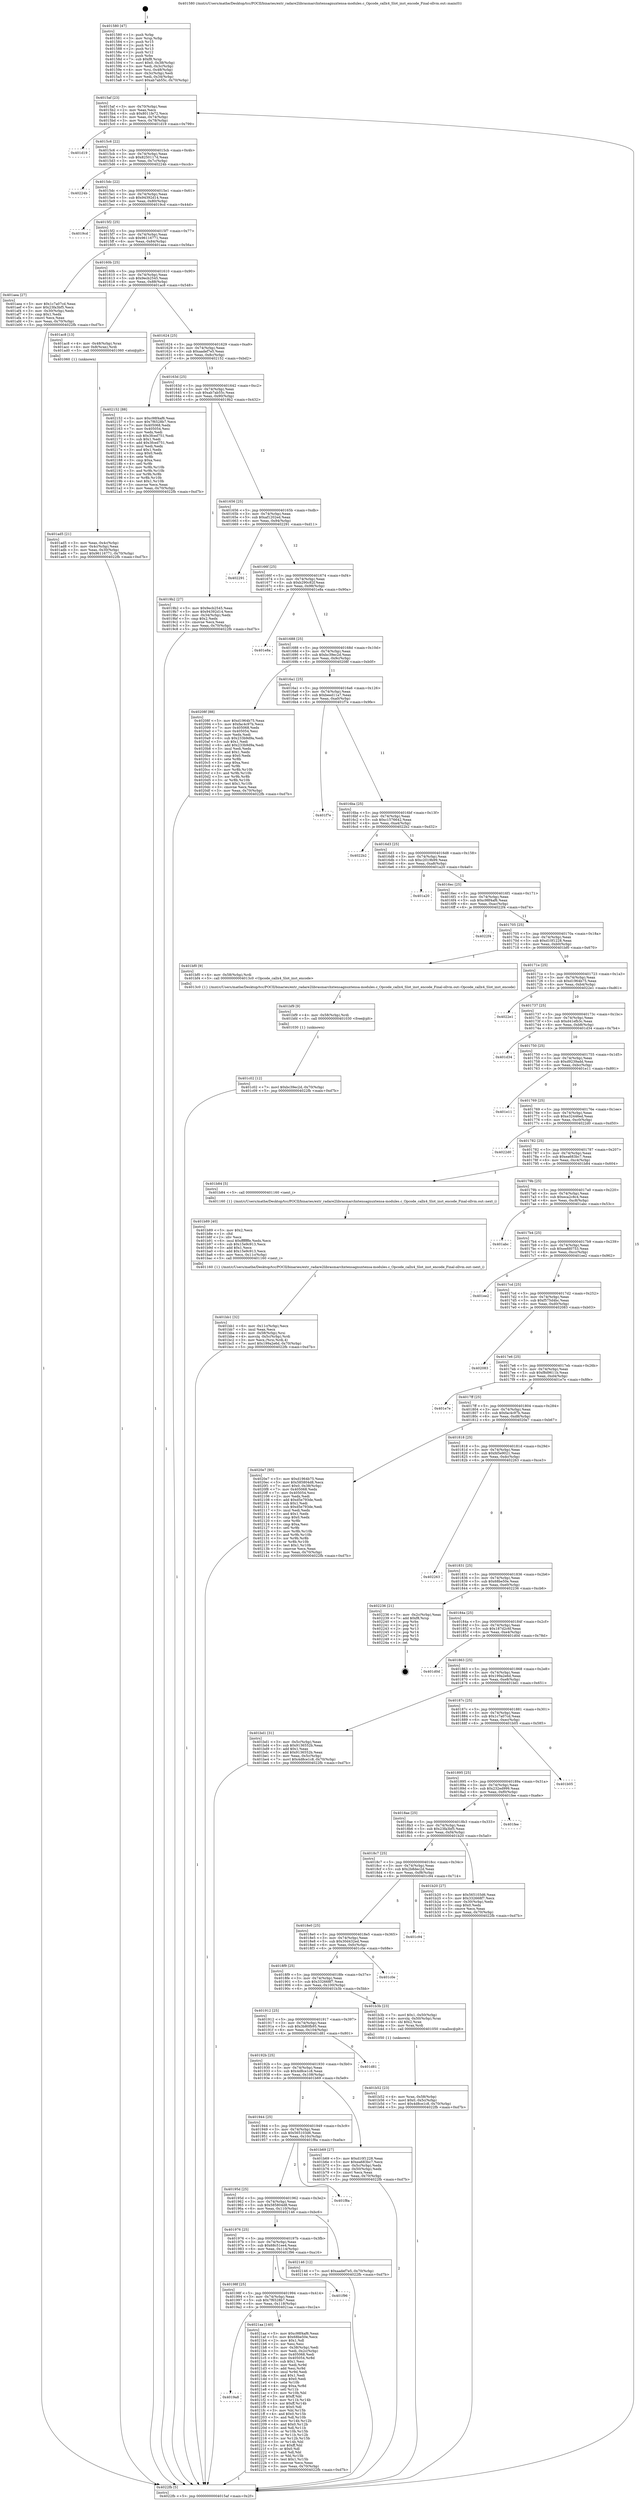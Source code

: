 digraph "0x401580" {
  label = "0x401580 (/mnt/c/Users/mathe/Desktop/tcc/POCII/binaries/extr_radare2librasmarchxtensagnuxtensa-modules.c_Opcode_callx4_Slot_inst_encode_Final-ollvm.out::main(0))"
  labelloc = "t"
  node[shape=record]

  Entry [label="",width=0.3,height=0.3,shape=circle,fillcolor=black,style=filled]
  "0x4015af" [label="{
     0x4015af [23]\l
     | [instrs]\l
     &nbsp;&nbsp;0x4015af \<+3\>: mov -0x70(%rbp),%eax\l
     &nbsp;&nbsp;0x4015b2 \<+2\>: mov %eax,%ecx\l
     &nbsp;&nbsp;0x4015b4 \<+6\>: sub $0x8011fe72,%ecx\l
     &nbsp;&nbsp;0x4015ba \<+3\>: mov %eax,-0x74(%rbp)\l
     &nbsp;&nbsp;0x4015bd \<+3\>: mov %ecx,-0x78(%rbp)\l
     &nbsp;&nbsp;0x4015c0 \<+6\>: je 0000000000401d19 \<main+0x799\>\l
  }"]
  "0x401d19" [label="{
     0x401d19\l
  }", style=dashed]
  "0x4015c6" [label="{
     0x4015c6 [22]\l
     | [instrs]\l
     &nbsp;&nbsp;0x4015c6 \<+5\>: jmp 00000000004015cb \<main+0x4b\>\l
     &nbsp;&nbsp;0x4015cb \<+3\>: mov -0x74(%rbp),%eax\l
     &nbsp;&nbsp;0x4015ce \<+5\>: sub $0x8250117d,%eax\l
     &nbsp;&nbsp;0x4015d3 \<+3\>: mov %eax,-0x7c(%rbp)\l
     &nbsp;&nbsp;0x4015d6 \<+6\>: je 000000000040224b \<main+0xccb\>\l
  }"]
  Exit [label="",width=0.3,height=0.3,shape=circle,fillcolor=black,style=filled,peripheries=2]
  "0x40224b" [label="{
     0x40224b\l
  }", style=dashed]
  "0x4015dc" [label="{
     0x4015dc [22]\l
     | [instrs]\l
     &nbsp;&nbsp;0x4015dc \<+5\>: jmp 00000000004015e1 \<main+0x61\>\l
     &nbsp;&nbsp;0x4015e1 \<+3\>: mov -0x74(%rbp),%eax\l
     &nbsp;&nbsp;0x4015e4 \<+5\>: sub $0x94392d14,%eax\l
     &nbsp;&nbsp;0x4015e9 \<+3\>: mov %eax,-0x80(%rbp)\l
     &nbsp;&nbsp;0x4015ec \<+6\>: je 00000000004019cd \<main+0x44d\>\l
  }"]
  "0x4019a8" [label="{
     0x4019a8\l
  }", style=dashed]
  "0x4019cd" [label="{
     0x4019cd\l
  }", style=dashed]
  "0x4015f2" [label="{
     0x4015f2 [25]\l
     | [instrs]\l
     &nbsp;&nbsp;0x4015f2 \<+5\>: jmp 00000000004015f7 \<main+0x77\>\l
     &nbsp;&nbsp;0x4015f7 \<+3\>: mov -0x74(%rbp),%eax\l
     &nbsp;&nbsp;0x4015fa \<+5\>: sub $0x96116771,%eax\l
     &nbsp;&nbsp;0x4015ff \<+6\>: mov %eax,-0x84(%rbp)\l
     &nbsp;&nbsp;0x401605 \<+6\>: je 0000000000401aea \<main+0x56a\>\l
  }"]
  "0x4021aa" [label="{
     0x4021aa [140]\l
     | [instrs]\l
     &nbsp;&nbsp;0x4021aa \<+5\>: mov $0xc98f4af6,%eax\l
     &nbsp;&nbsp;0x4021af \<+5\>: mov $0x68be50e,%ecx\l
     &nbsp;&nbsp;0x4021b4 \<+2\>: mov $0x1,%dl\l
     &nbsp;&nbsp;0x4021b6 \<+2\>: xor %esi,%esi\l
     &nbsp;&nbsp;0x4021b8 \<+3\>: mov -0x38(%rbp),%edi\l
     &nbsp;&nbsp;0x4021bb \<+3\>: mov %edi,-0x2c(%rbp)\l
     &nbsp;&nbsp;0x4021be \<+7\>: mov 0x405068,%edi\l
     &nbsp;&nbsp;0x4021c5 \<+8\>: mov 0x405054,%r8d\l
     &nbsp;&nbsp;0x4021cd \<+3\>: sub $0x1,%esi\l
     &nbsp;&nbsp;0x4021d0 \<+3\>: mov %edi,%r9d\l
     &nbsp;&nbsp;0x4021d3 \<+3\>: add %esi,%r9d\l
     &nbsp;&nbsp;0x4021d6 \<+4\>: imul %r9d,%edi\l
     &nbsp;&nbsp;0x4021da \<+3\>: and $0x1,%edi\l
     &nbsp;&nbsp;0x4021dd \<+3\>: cmp $0x0,%edi\l
     &nbsp;&nbsp;0x4021e0 \<+4\>: sete %r10b\l
     &nbsp;&nbsp;0x4021e4 \<+4\>: cmp $0xa,%r8d\l
     &nbsp;&nbsp;0x4021e8 \<+4\>: setl %r11b\l
     &nbsp;&nbsp;0x4021ec \<+3\>: mov %r10b,%bl\l
     &nbsp;&nbsp;0x4021ef \<+3\>: xor $0xff,%bl\l
     &nbsp;&nbsp;0x4021f2 \<+3\>: mov %r11b,%r14b\l
     &nbsp;&nbsp;0x4021f5 \<+4\>: xor $0xff,%r14b\l
     &nbsp;&nbsp;0x4021f9 \<+3\>: xor $0x0,%dl\l
     &nbsp;&nbsp;0x4021fc \<+3\>: mov %bl,%r15b\l
     &nbsp;&nbsp;0x4021ff \<+4\>: and $0x0,%r15b\l
     &nbsp;&nbsp;0x402203 \<+3\>: and %dl,%r10b\l
     &nbsp;&nbsp;0x402206 \<+3\>: mov %r14b,%r12b\l
     &nbsp;&nbsp;0x402209 \<+4\>: and $0x0,%r12b\l
     &nbsp;&nbsp;0x40220d \<+3\>: and %dl,%r11b\l
     &nbsp;&nbsp;0x402210 \<+3\>: or %r10b,%r15b\l
     &nbsp;&nbsp;0x402213 \<+3\>: or %r11b,%r12b\l
     &nbsp;&nbsp;0x402216 \<+3\>: xor %r12b,%r15b\l
     &nbsp;&nbsp;0x402219 \<+3\>: or %r14b,%bl\l
     &nbsp;&nbsp;0x40221c \<+3\>: xor $0xff,%bl\l
     &nbsp;&nbsp;0x40221f \<+3\>: or $0x0,%dl\l
     &nbsp;&nbsp;0x402222 \<+2\>: and %dl,%bl\l
     &nbsp;&nbsp;0x402224 \<+3\>: or %bl,%r15b\l
     &nbsp;&nbsp;0x402227 \<+4\>: test $0x1,%r15b\l
     &nbsp;&nbsp;0x40222b \<+3\>: cmovne %ecx,%eax\l
     &nbsp;&nbsp;0x40222e \<+3\>: mov %eax,-0x70(%rbp)\l
     &nbsp;&nbsp;0x402231 \<+5\>: jmp 00000000004022fb \<main+0xd7b\>\l
  }"]
  "0x401aea" [label="{
     0x401aea [27]\l
     | [instrs]\l
     &nbsp;&nbsp;0x401aea \<+5\>: mov $0x1c7a07cd,%eax\l
     &nbsp;&nbsp;0x401aef \<+5\>: mov $0x23fa3bf5,%ecx\l
     &nbsp;&nbsp;0x401af4 \<+3\>: mov -0x30(%rbp),%edx\l
     &nbsp;&nbsp;0x401af7 \<+3\>: cmp $0x1,%edx\l
     &nbsp;&nbsp;0x401afa \<+3\>: cmovl %ecx,%eax\l
     &nbsp;&nbsp;0x401afd \<+3\>: mov %eax,-0x70(%rbp)\l
     &nbsp;&nbsp;0x401b00 \<+5\>: jmp 00000000004022fb \<main+0xd7b\>\l
  }"]
  "0x40160b" [label="{
     0x40160b [25]\l
     | [instrs]\l
     &nbsp;&nbsp;0x40160b \<+5\>: jmp 0000000000401610 \<main+0x90\>\l
     &nbsp;&nbsp;0x401610 \<+3\>: mov -0x74(%rbp),%eax\l
     &nbsp;&nbsp;0x401613 \<+5\>: sub $0x9ecb2545,%eax\l
     &nbsp;&nbsp;0x401618 \<+6\>: mov %eax,-0x88(%rbp)\l
     &nbsp;&nbsp;0x40161e \<+6\>: je 0000000000401ac8 \<main+0x548\>\l
  }"]
  "0x40198f" [label="{
     0x40198f [25]\l
     | [instrs]\l
     &nbsp;&nbsp;0x40198f \<+5\>: jmp 0000000000401994 \<main+0x414\>\l
     &nbsp;&nbsp;0x401994 \<+3\>: mov -0x74(%rbp),%eax\l
     &nbsp;&nbsp;0x401997 \<+5\>: sub $0x7f6528b7,%eax\l
     &nbsp;&nbsp;0x40199c \<+6\>: mov %eax,-0x118(%rbp)\l
     &nbsp;&nbsp;0x4019a2 \<+6\>: je 00000000004021aa \<main+0xc2a\>\l
  }"]
  "0x401ac8" [label="{
     0x401ac8 [13]\l
     | [instrs]\l
     &nbsp;&nbsp;0x401ac8 \<+4\>: mov -0x48(%rbp),%rax\l
     &nbsp;&nbsp;0x401acc \<+4\>: mov 0x8(%rax),%rdi\l
     &nbsp;&nbsp;0x401ad0 \<+5\>: call 0000000000401060 \<atoi@plt\>\l
     | [calls]\l
     &nbsp;&nbsp;0x401060 \{1\} (unknown)\l
  }"]
  "0x401624" [label="{
     0x401624 [25]\l
     | [instrs]\l
     &nbsp;&nbsp;0x401624 \<+5\>: jmp 0000000000401629 \<main+0xa9\>\l
     &nbsp;&nbsp;0x401629 \<+3\>: mov -0x74(%rbp),%eax\l
     &nbsp;&nbsp;0x40162c \<+5\>: sub $0xaadef7e5,%eax\l
     &nbsp;&nbsp;0x401631 \<+6\>: mov %eax,-0x8c(%rbp)\l
     &nbsp;&nbsp;0x401637 \<+6\>: je 0000000000402152 \<main+0xbd2\>\l
  }"]
  "0x401f96" [label="{
     0x401f96\l
  }", style=dashed]
  "0x402152" [label="{
     0x402152 [88]\l
     | [instrs]\l
     &nbsp;&nbsp;0x402152 \<+5\>: mov $0xc98f4af6,%eax\l
     &nbsp;&nbsp;0x402157 \<+5\>: mov $0x7f6528b7,%ecx\l
     &nbsp;&nbsp;0x40215c \<+7\>: mov 0x405068,%edx\l
     &nbsp;&nbsp;0x402163 \<+7\>: mov 0x405054,%esi\l
     &nbsp;&nbsp;0x40216a \<+2\>: mov %edx,%edi\l
     &nbsp;&nbsp;0x40216c \<+6\>: sub $0x3fced751,%edi\l
     &nbsp;&nbsp;0x402172 \<+3\>: sub $0x1,%edi\l
     &nbsp;&nbsp;0x402175 \<+6\>: add $0x3fced751,%edi\l
     &nbsp;&nbsp;0x40217b \<+3\>: imul %edi,%edx\l
     &nbsp;&nbsp;0x40217e \<+3\>: and $0x1,%edx\l
     &nbsp;&nbsp;0x402181 \<+3\>: cmp $0x0,%edx\l
     &nbsp;&nbsp;0x402184 \<+4\>: sete %r8b\l
     &nbsp;&nbsp;0x402188 \<+3\>: cmp $0xa,%esi\l
     &nbsp;&nbsp;0x40218b \<+4\>: setl %r9b\l
     &nbsp;&nbsp;0x40218f \<+3\>: mov %r8b,%r10b\l
     &nbsp;&nbsp;0x402192 \<+3\>: and %r9b,%r10b\l
     &nbsp;&nbsp;0x402195 \<+3\>: xor %r9b,%r8b\l
     &nbsp;&nbsp;0x402198 \<+3\>: or %r8b,%r10b\l
     &nbsp;&nbsp;0x40219b \<+4\>: test $0x1,%r10b\l
     &nbsp;&nbsp;0x40219f \<+3\>: cmovne %ecx,%eax\l
     &nbsp;&nbsp;0x4021a2 \<+3\>: mov %eax,-0x70(%rbp)\l
     &nbsp;&nbsp;0x4021a5 \<+5\>: jmp 00000000004022fb \<main+0xd7b\>\l
  }"]
  "0x40163d" [label="{
     0x40163d [25]\l
     | [instrs]\l
     &nbsp;&nbsp;0x40163d \<+5\>: jmp 0000000000401642 \<main+0xc2\>\l
     &nbsp;&nbsp;0x401642 \<+3\>: mov -0x74(%rbp),%eax\l
     &nbsp;&nbsp;0x401645 \<+5\>: sub $0xab7ab55c,%eax\l
     &nbsp;&nbsp;0x40164a \<+6\>: mov %eax,-0x90(%rbp)\l
     &nbsp;&nbsp;0x401650 \<+6\>: je 00000000004019b2 \<main+0x432\>\l
  }"]
  "0x401976" [label="{
     0x401976 [25]\l
     | [instrs]\l
     &nbsp;&nbsp;0x401976 \<+5\>: jmp 000000000040197b \<main+0x3fb\>\l
     &nbsp;&nbsp;0x40197b \<+3\>: mov -0x74(%rbp),%eax\l
     &nbsp;&nbsp;0x40197e \<+5\>: sub $0x68c51ee4,%eax\l
     &nbsp;&nbsp;0x401983 \<+6\>: mov %eax,-0x114(%rbp)\l
     &nbsp;&nbsp;0x401989 \<+6\>: je 0000000000401f96 \<main+0xa16\>\l
  }"]
  "0x4019b2" [label="{
     0x4019b2 [27]\l
     | [instrs]\l
     &nbsp;&nbsp;0x4019b2 \<+5\>: mov $0x9ecb2545,%eax\l
     &nbsp;&nbsp;0x4019b7 \<+5\>: mov $0x94392d14,%ecx\l
     &nbsp;&nbsp;0x4019bc \<+3\>: mov -0x34(%rbp),%edx\l
     &nbsp;&nbsp;0x4019bf \<+3\>: cmp $0x2,%edx\l
     &nbsp;&nbsp;0x4019c2 \<+3\>: cmovne %ecx,%eax\l
     &nbsp;&nbsp;0x4019c5 \<+3\>: mov %eax,-0x70(%rbp)\l
     &nbsp;&nbsp;0x4019c8 \<+5\>: jmp 00000000004022fb \<main+0xd7b\>\l
  }"]
  "0x401656" [label="{
     0x401656 [25]\l
     | [instrs]\l
     &nbsp;&nbsp;0x401656 \<+5\>: jmp 000000000040165b \<main+0xdb\>\l
     &nbsp;&nbsp;0x40165b \<+3\>: mov -0x74(%rbp),%eax\l
     &nbsp;&nbsp;0x40165e \<+5\>: sub $0xaf1202ed,%eax\l
     &nbsp;&nbsp;0x401663 \<+6\>: mov %eax,-0x94(%rbp)\l
     &nbsp;&nbsp;0x401669 \<+6\>: je 0000000000402291 \<main+0xd11\>\l
  }"]
  "0x4022fb" [label="{
     0x4022fb [5]\l
     | [instrs]\l
     &nbsp;&nbsp;0x4022fb \<+5\>: jmp 00000000004015af \<main+0x2f\>\l
  }"]
  "0x401580" [label="{
     0x401580 [47]\l
     | [instrs]\l
     &nbsp;&nbsp;0x401580 \<+1\>: push %rbp\l
     &nbsp;&nbsp;0x401581 \<+3\>: mov %rsp,%rbp\l
     &nbsp;&nbsp;0x401584 \<+2\>: push %r15\l
     &nbsp;&nbsp;0x401586 \<+2\>: push %r14\l
     &nbsp;&nbsp;0x401588 \<+2\>: push %r13\l
     &nbsp;&nbsp;0x40158a \<+2\>: push %r12\l
     &nbsp;&nbsp;0x40158c \<+1\>: push %rbx\l
     &nbsp;&nbsp;0x40158d \<+7\>: sub $0xf8,%rsp\l
     &nbsp;&nbsp;0x401594 \<+7\>: movl $0x0,-0x38(%rbp)\l
     &nbsp;&nbsp;0x40159b \<+3\>: mov %edi,-0x3c(%rbp)\l
     &nbsp;&nbsp;0x40159e \<+4\>: mov %rsi,-0x48(%rbp)\l
     &nbsp;&nbsp;0x4015a2 \<+3\>: mov -0x3c(%rbp),%edi\l
     &nbsp;&nbsp;0x4015a5 \<+3\>: mov %edi,-0x34(%rbp)\l
     &nbsp;&nbsp;0x4015a8 \<+7\>: movl $0xab7ab55c,-0x70(%rbp)\l
  }"]
  "0x401ad5" [label="{
     0x401ad5 [21]\l
     | [instrs]\l
     &nbsp;&nbsp;0x401ad5 \<+3\>: mov %eax,-0x4c(%rbp)\l
     &nbsp;&nbsp;0x401ad8 \<+3\>: mov -0x4c(%rbp),%eax\l
     &nbsp;&nbsp;0x401adb \<+3\>: mov %eax,-0x30(%rbp)\l
     &nbsp;&nbsp;0x401ade \<+7\>: movl $0x96116771,-0x70(%rbp)\l
     &nbsp;&nbsp;0x401ae5 \<+5\>: jmp 00000000004022fb \<main+0xd7b\>\l
  }"]
  "0x402146" [label="{
     0x402146 [12]\l
     | [instrs]\l
     &nbsp;&nbsp;0x402146 \<+7\>: movl $0xaadef7e5,-0x70(%rbp)\l
     &nbsp;&nbsp;0x40214d \<+5\>: jmp 00000000004022fb \<main+0xd7b\>\l
  }"]
  "0x402291" [label="{
     0x402291\l
  }", style=dashed]
  "0x40166f" [label="{
     0x40166f [25]\l
     | [instrs]\l
     &nbsp;&nbsp;0x40166f \<+5\>: jmp 0000000000401674 \<main+0xf4\>\l
     &nbsp;&nbsp;0x401674 \<+3\>: mov -0x74(%rbp),%eax\l
     &nbsp;&nbsp;0x401677 \<+5\>: sub $0xb290c82f,%eax\l
     &nbsp;&nbsp;0x40167c \<+6\>: mov %eax,-0x98(%rbp)\l
     &nbsp;&nbsp;0x401682 \<+6\>: je 0000000000401e8a \<main+0x90a\>\l
  }"]
  "0x40195d" [label="{
     0x40195d [25]\l
     | [instrs]\l
     &nbsp;&nbsp;0x40195d \<+5\>: jmp 0000000000401962 \<main+0x3e2\>\l
     &nbsp;&nbsp;0x401962 \<+3\>: mov -0x74(%rbp),%eax\l
     &nbsp;&nbsp;0x401965 \<+5\>: sub $0x585804d8,%eax\l
     &nbsp;&nbsp;0x40196a \<+6\>: mov %eax,-0x110(%rbp)\l
     &nbsp;&nbsp;0x401970 \<+6\>: je 0000000000402146 \<main+0xbc6\>\l
  }"]
  "0x401e8a" [label="{
     0x401e8a\l
  }", style=dashed]
  "0x401688" [label="{
     0x401688 [25]\l
     | [instrs]\l
     &nbsp;&nbsp;0x401688 \<+5\>: jmp 000000000040168d \<main+0x10d\>\l
     &nbsp;&nbsp;0x40168d \<+3\>: mov -0x74(%rbp),%eax\l
     &nbsp;&nbsp;0x401690 \<+5\>: sub $0xbc39ec2d,%eax\l
     &nbsp;&nbsp;0x401695 \<+6\>: mov %eax,-0x9c(%rbp)\l
     &nbsp;&nbsp;0x40169b \<+6\>: je 000000000040208f \<main+0xb0f\>\l
  }"]
  "0x401f8a" [label="{
     0x401f8a\l
  }", style=dashed]
  "0x40208f" [label="{
     0x40208f [88]\l
     | [instrs]\l
     &nbsp;&nbsp;0x40208f \<+5\>: mov $0xd1964b75,%eax\l
     &nbsp;&nbsp;0x402094 \<+5\>: mov $0xfac4c97b,%ecx\l
     &nbsp;&nbsp;0x402099 \<+7\>: mov 0x405068,%edx\l
     &nbsp;&nbsp;0x4020a0 \<+7\>: mov 0x405054,%esi\l
     &nbsp;&nbsp;0x4020a7 \<+2\>: mov %edx,%edi\l
     &nbsp;&nbsp;0x4020a9 \<+6\>: sub $0x233b9d9a,%edi\l
     &nbsp;&nbsp;0x4020af \<+3\>: sub $0x1,%edi\l
     &nbsp;&nbsp;0x4020b2 \<+6\>: add $0x233b9d9a,%edi\l
     &nbsp;&nbsp;0x4020b8 \<+3\>: imul %edi,%edx\l
     &nbsp;&nbsp;0x4020bb \<+3\>: and $0x1,%edx\l
     &nbsp;&nbsp;0x4020be \<+3\>: cmp $0x0,%edx\l
     &nbsp;&nbsp;0x4020c1 \<+4\>: sete %r8b\l
     &nbsp;&nbsp;0x4020c5 \<+3\>: cmp $0xa,%esi\l
     &nbsp;&nbsp;0x4020c8 \<+4\>: setl %r9b\l
     &nbsp;&nbsp;0x4020cc \<+3\>: mov %r8b,%r10b\l
     &nbsp;&nbsp;0x4020cf \<+3\>: and %r9b,%r10b\l
     &nbsp;&nbsp;0x4020d2 \<+3\>: xor %r9b,%r8b\l
     &nbsp;&nbsp;0x4020d5 \<+3\>: or %r8b,%r10b\l
     &nbsp;&nbsp;0x4020d8 \<+4\>: test $0x1,%r10b\l
     &nbsp;&nbsp;0x4020dc \<+3\>: cmovne %ecx,%eax\l
     &nbsp;&nbsp;0x4020df \<+3\>: mov %eax,-0x70(%rbp)\l
     &nbsp;&nbsp;0x4020e2 \<+5\>: jmp 00000000004022fb \<main+0xd7b\>\l
  }"]
  "0x4016a1" [label="{
     0x4016a1 [25]\l
     | [instrs]\l
     &nbsp;&nbsp;0x4016a1 \<+5\>: jmp 00000000004016a6 \<main+0x126\>\l
     &nbsp;&nbsp;0x4016a6 \<+3\>: mov -0x74(%rbp),%eax\l
     &nbsp;&nbsp;0x4016a9 \<+5\>: sub $0xbeed11a7,%eax\l
     &nbsp;&nbsp;0x4016ae \<+6\>: mov %eax,-0xa0(%rbp)\l
     &nbsp;&nbsp;0x4016b4 \<+6\>: je 0000000000401f7e \<main+0x9fe\>\l
  }"]
  "0x401c02" [label="{
     0x401c02 [12]\l
     | [instrs]\l
     &nbsp;&nbsp;0x401c02 \<+7\>: movl $0xbc39ec2d,-0x70(%rbp)\l
     &nbsp;&nbsp;0x401c09 \<+5\>: jmp 00000000004022fb \<main+0xd7b\>\l
  }"]
  "0x401f7e" [label="{
     0x401f7e\l
  }", style=dashed]
  "0x4016ba" [label="{
     0x4016ba [25]\l
     | [instrs]\l
     &nbsp;&nbsp;0x4016ba \<+5\>: jmp 00000000004016bf \<main+0x13f\>\l
     &nbsp;&nbsp;0x4016bf \<+3\>: mov -0x74(%rbp),%eax\l
     &nbsp;&nbsp;0x4016c2 \<+5\>: sub $0xc1576642,%eax\l
     &nbsp;&nbsp;0x4016c7 \<+6\>: mov %eax,-0xa4(%rbp)\l
     &nbsp;&nbsp;0x4016cd \<+6\>: je 00000000004022b2 \<main+0xd32\>\l
  }"]
  "0x401bf9" [label="{
     0x401bf9 [9]\l
     | [instrs]\l
     &nbsp;&nbsp;0x401bf9 \<+4\>: mov -0x58(%rbp),%rdi\l
     &nbsp;&nbsp;0x401bfd \<+5\>: call 0000000000401030 \<free@plt\>\l
     | [calls]\l
     &nbsp;&nbsp;0x401030 \{1\} (unknown)\l
  }"]
  "0x4022b2" [label="{
     0x4022b2\l
  }", style=dashed]
  "0x4016d3" [label="{
     0x4016d3 [25]\l
     | [instrs]\l
     &nbsp;&nbsp;0x4016d3 \<+5\>: jmp 00000000004016d8 \<main+0x158\>\l
     &nbsp;&nbsp;0x4016d8 \<+3\>: mov -0x74(%rbp),%eax\l
     &nbsp;&nbsp;0x4016db \<+5\>: sub $0xc2019b99,%eax\l
     &nbsp;&nbsp;0x4016e0 \<+6\>: mov %eax,-0xa8(%rbp)\l
     &nbsp;&nbsp;0x4016e6 \<+6\>: je 0000000000401a20 \<main+0x4a0\>\l
  }"]
  "0x401bb1" [label="{
     0x401bb1 [32]\l
     | [instrs]\l
     &nbsp;&nbsp;0x401bb1 \<+6\>: mov -0x11c(%rbp),%ecx\l
     &nbsp;&nbsp;0x401bb7 \<+3\>: imul %eax,%ecx\l
     &nbsp;&nbsp;0x401bba \<+4\>: mov -0x58(%rbp),%rsi\l
     &nbsp;&nbsp;0x401bbe \<+4\>: movslq -0x5c(%rbp),%rdi\l
     &nbsp;&nbsp;0x401bc2 \<+3\>: mov %ecx,(%rsi,%rdi,4)\l
     &nbsp;&nbsp;0x401bc5 \<+7\>: movl $0x199a2e6d,-0x70(%rbp)\l
     &nbsp;&nbsp;0x401bcc \<+5\>: jmp 00000000004022fb \<main+0xd7b\>\l
  }"]
  "0x401a20" [label="{
     0x401a20\l
  }", style=dashed]
  "0x4016ec" [label="{
     0x4016ec [25]\l
     | [instrs]\l
     &nbsp;&nbsp;0x4016ec \<+5\>: jmp 00000000004016f1 \<main+0x171\>\l
     &nbsp;&nbsp;0x4016f1 \<+3\>: mov -0x74(%rbp),%eax\l
     &nbsp;&nbsp;0x4016f4 \<+5\>: sub $0xc98f4af6,%eax\l
     &nbsp;&nbsp;0x4016f9 \<+6\>: mov %eax,-0xac(%rbp)\l
     &nbsp;&nbsp;0x4016ff \<+6\>: je 00000000004022f4 \<main+0xd74\>\l
  }"]
  "0x401b89" [label="{
     0x401b89 [40]\l
     | [instrs]\l
     &nbsp;&nbsp;0x401b89 \<+5\>: mov $0x2,%ecx\l
     &nbsp;&nbsp;0x401b8e \<+1\>: cltd\l
     &nbsp;&nbsp;0x401b8f \<+2\>: idiv %ecx\l
     &nbsp;&nbsp;0x401b91 \<+6\>: imul $0xfffffffe,%edx,%ecx\l
     &nbsp;&nbsp;0x401b97 \<+6\>: sub $0x15e9c913,%ecx\l
     &nbsp;&nbsp;0x401b9d \<+3\>: add $0x1,%ecx\l
     &nbsp;&nbsp;0x401ba0 \<+6\>: add $0x15e9c913,%ecx\l
     &nbsp;&nbsp;0x401ba6 \<+6\>: mov %ecx,-0x11c(%rbp)\l
     &nbsp;&nbsp;0x401bac \<+5\>: call 0000000000401160 \<next_i\>\l
     | [calls]\l
     &nbsp;&nbsp;0x401160 \{1\} (/mnt/c/Users/mathe/Desktop/tcc/POCII/binaries/extr_radare2librasmarchxtensagnuxtensa-modules.c_Opcode_callx4_Slot_inst_encode_Final-ollvm.out::next_i)\l
  }"]
  "0x4022f4" [label="{
     0x4022f4\l
  }", style=dashed]
  "0x401705" [label="{
     0x401705 [25]\l
     | [instrs]\l
     &nbsp;&nbsp;0x401705 \<+5\>: jmp 000000000040170a \<main+0x18a\>\l
     &nbsp;&nbsp;0x40170a \<+3\>: mov -0x74(%rbp),%eax\l
     &nbsp;&nbsp;0x40170d \<+5\>: sub $0xd10f1228,%eax\l
     &nbsp;&nbsp;0x401712 \<+6\>: mov %eax,-0xb0(%rbp)\l
     &nbsp;&nbsp;0x401718 \<+6\>: je 0000000000401bf0 \<main+0x670\>\l
  }"]
  "0x401944" [label="{
     0x401944 [25]\l
     | [instrs]\l
     &nbsp;&nbsp;0x401944 \<+5\>: jmp 0000000000401949 \<main+0x3c9\>\l
     &nbsp;&nbsp;0x401949 \<+3\>: mov -0x74(%rbp),%eax\l
     &nbsp;&nbsp;0x40194c \<+5\>: sub $0x565103d6,%eax\l
     &nbsp;&nbsp;0x401951 \<+6\>: mov %eax,-0x10c(%rbp)\l
     &nbsp;&nbsp;0x401957 \<+6\>: je 0000000000401f8a \<main+0xa0a\>\l
  }"]
  "0x401bf0" [label="{
     0x401bf0 [9]\l
     | [instrs]\l
     &nbsp;&nbsp;0x401bf0 \<+4\>: mov -0x58(%rbp),%rdi\l
     &nbsp;&nbsp;0x401bf4 \<+5\>: call 00000000004013c0 \<Opcode_callx4_Slot_inst_encode\>\l
     | [calls]\l
     &nbsp;&nbsp;0x4013c0 \{1\} (/mnt/c/Users/mathe/Desktop/tcc/POCII/binaries/extr_radare2librasmarchxtensagnuxtensa-modules.c_Opcode_callx4_Slot_inst_encode_Final-ollvm.out::Opcode_callx4_Slot_inst_encode)\l
  }"]
  "0x40171e" [label="{
     0x40171e [25]\l
     | [instrs]\l
     &nbsp;&nbsp;0x40171e \<+5\>: jmp 0000000000401723 \<main+0x1a3\>\l
     &nbsp;&nbsp;0x401723 \<+3\>: mov -0x74(%rbp),%eax\l
     &nbsp;&nbsp;0x401726 \<+5\>: sub $0xd1964b75,%eax\l
     &nbsp;&nbsp;0x40172b \<+6\>: mov %eax,-0xb4(%rbp)\l
     &nbsp;&nbsp;0x401731 \<+6\>: je 00000000004022e1 \<main+0xd61\>\l
  }"]
  "0x401b69" [label="{
     0x401b69 [27]\l
     | [instrs]\l
     &nbsp;&nbsp;0x401b69 \<+5\>: mov $0xd10f1228,%eax\l
     &nbsp;&nbsp;0x401b6e \<+5\>: mov $0xea683bc7,%ecx\l
     &nbsp;&nbsp;0x401b73 \<+3\>: mov -0x5c(%rbp),%edx\l
     &nbsp;&nbsp;0x401b76 \<+3\>: cmp -0x50(%rbp),%edx\l
     &nbsp;&nbsp;0x401b79 \<+3\>: cmovl %ecx,%eax\l
     &nbsp;&nbsp;0x401b7c \<+3\>: mov %eax,-0x70(%rbp)\l
     &nbsp;&nbsp;0x401b7f \<+5\>: jmp 00000000004022fb \<main+0xd7b\>\l
  }"]
  "0x4022e1" [label="{
     0x4022e1\l
  }", style=dashed]
  "0x401737" [label="{
     0x401737 [25]\l
     | [instrs]\l
     &nbsp;&nbsp;0x401737 \<+5\>: jmp 000000000040173c \<main+0x1bc\>\l
     &nbsp;&nbsp;0x40173c \<+3\>: mov -0x74(%rbp),%eax\l
     &nbsp;&nbsp;0x40173f \<+5\>: sub $0xd41efb3c,%eax\l
     &nbsp;&nbsp;0x401744 \<+6\>: mov %eax,-0xb8(%rbp)\l
     &nbsp;&nbsp;0x40174a \<+6\>: je 0000000000401d34 \<main+0x7b4\>\l
  }"]
  "0x40192b" [label="{
     0x40192b [25]\l
     | [instrs]\l
     &nbsp;&nbsp;0x40192b \<+5\>: jmp 0000000000401930 \<main+0x3b0\>\l
     &nbsp;&nbsp;0x401930 \<+3\>: mov -0x74(%rbp),%eax\l
     &nbsp;&nbsp;0x401933 \<+5\>: sub $0x4d8ce1c8,%eax\l
     &nbsp;&nbsp;0x401938 \<+6\>: mov %eax,-0x108(%rbp)\l
     &nbsp;&nbsp;0x40193e \<+6\>: je 0000000000401b69 \<main+0x5e9\>\l
  }"]
  "0x401d34" [label="{
     0x401d34\l
  }", style=dashed]
  "0x401750" [label="{
     0x401750 [25]\l
     | [instrs]\l
     &nbsp;&nbsp;0x401750 \<+5\>: jmp 0000000000401755 \<main+0x1d5\>\l
     &nbsp;&nbsp;0x401755 \<+3\>: mov -0x74(%rbp),%eax\l
     &nbsp;&nbsp;0x401758 \<+5\>: sub $0xd9239add,%eax\l
     &nbsp;&nbsp;0x40175d \<+6\>: mov %eax,-0xbc(%rbp)\l
     &nbsp;&nbsp;0x401763 \<+6\>: je 0000000000401e11 \<main+0x891\>\l
  }"]
  "0x401d81" [label="{
     0x401d81\l
  }", style=dashed]
  "0x401e11" [label="{
     0x401e11\l
  }", style=dashed]
  "0x401769" [label="{
     0x401769 [25]\l
     | [instrs]\l
     &nbsp;&nbsp;0x401769 \<+5\>: jmp 000000000040176e \<main+0x1ee\>\l
     &nbsp;&nbsp;0x40176e \<+3\>: mov -0x74(%rbp),%eax\l
     &nbsp;&nbsp;0x401771 \<+5\>: sub $0xe32446ed,%eax\l
     &nbsp;&nbsp;0x401776 \<+6\>: mov %eax,-0xc0(%rbp)\l
     &nbsp;&nbsp;0x40177c \<+6\>: je 00000000004022d0 \<main+0xd50\>\l
  }"]
  "0x401b52" [label="{
     0x401b52 [23]\l
     | [instrs]\l
     &nbsp;&nbsp;0x401b52 \<+4\>: mov %rax,-0x58(%rbp)\l
     &nbsp;&nbsp;0x401b56 \<+7\>: movl $0x0,-0x5c(%rbp)\l
     &nbsp;&nbsp;0x401b5d \<+7\>: movl $0x4d8ce1c8,-0x70(%rbp)\l
     &nbsp;&nbsp;0x401b64 \<+5\>: jmp 00000000004022fb \<main+0xd7b\>\l
  }"]
  "0x4022d0" [label="{
     0x4022d0\l
  }", style=dashed]
  "0x401782" [label="{
     0x401782 [25]\l
     | [instrs]\l
     &nbsp;&nbsp;0x401782 \<+5\>: jmp 0000000000401787 \<main+0x207\>\l
     &nbsp;&nbsp;0x401787 \<+3\>: mov -0x74(%rbp),%eax\l
     &nbsp;&nbsp;0x40178a \<+5\>: sub $0xea683bc7,%eax\l
     &nbsp;&nbsp;0x40178f \<+6\>: mov %eax,-0xc4(%rbp)\l
     &nbsp;&nbsp;0x401795 \<+6\>: je 0000000000401b84 \<main+0x604\>\l
  }"]
  "0x401912" [label="{
     0x401912 [25]\l
     | [instrs]\l
     &nbsp;&nbsp;0x401912 \<+5\>: jmp 0000000000401917 \<main+0x397\>\l
     &nbsp;&nbsp;0x401917 \<+3\>: mov -0x74(%rbp),%eax\l
     &nbsp;&nbsp;0x40191a \<+5\>: sub $0x3b80fb95,%eax\l
     &nbsp;&nbsp;0x40191f \<+6\>: mov %eax,-0x104(%rbp)\l
     &nbsp;&nbsp;0x401925 \<+6\>: je 0000000000401d81 \<main+0x801\>\l
  }"]
  "0x401b84" [label="{
     0x401b84 [5]\l
     | [instrs]\l
     &nbsp;&nbsp;0x401b84 \<+5\>: call 0000000000401160 \<next_i\>\l
     | [calls]\l
     &nbsp;&nbsp;0x401160 \{1\} (/mnt/c/Users/mathe/Desktop/tcc/POCII/binaries/extr_radare2librasmarchxtensagnuxtensa-modules.c_Opcode_callx4_Slot_inst_encode_Final-ollvm.out::next_i)\l
  }"]
  "0x40179b" [label="{
     0x40179b [25]\l
     | [instrs]\l
     &nbsp;&nbsp;0x40179b \<+5\>: jmp 00000000004017a0 \<main+0x220\>\l
     &nbsp;&nbsp;0x4017a0 \<+3\>: mov -0x74(%rbp),%eax\l
     &nbsp;&nbsp;0x4017a3 \<+5\>: sub $0xeca2c8c4,%eax\l
     &nbsp;&nbsp;0x4017a8 \<+6\>: mov %eax,-0xc8(%rbp)\l
     &nbsp;&nbsp;0x4017ae \<+6\>: je 0000000000401abc \<main+0x53c\>\l
  }"]
  "0x401b3b" [label="{
     0x401b3b [23]\l
     | [instrs]\l
     &nbsp;&nbsp;0x401b3b \<+7\>: movl $0x1,-0x50(%rbp)\l
     &nbsp;&nbsp;0x401b42 \<+4\>: movslq -0x50(%rbp),%rax\l
     &nbsp;&nbsp;0x401b46 \<+4\>: shl $0x2,%rax\l
     &nbsp;&nbsp;0x401b4a \<+3\>: mov %rax,%rdi\l
     &nbsp;&nbsp;0x401b4d \<+5\>: call 0000000000401050 \<malloc@plt\>\l
     | [calls]\l
     &nbsp;&nbsp;0x401050 \{1\} (unknown)\l
  }"]
  "0x401abc" [label="{
     0x401abc\l
  }", style=dashed]
  "0x4017b4" [label="{
     0x4017b4 [25]\l
     | [instrs]\l
     &nbsp;&nbsp;0x4017b4 \<+5\>: jmp 00000000004017b9 \<main+0x239\>\l
     &nbsp;&nbsp;0x4017b9 \<+3\>: mov -0x74(%rbp),%eax\l
     &nbsp;&nbsp;0x4017bc \<+5\>: sub $0xeefd0753,%eax\l
     &nbsp;&nbsp;0x4017c1 \<+6\>: mov %eax,-0xcc(%rbp)\l
     &nbsp;&nbsp;0x4017c7 \<+6\>: je 0000000000401ee2 \<main+0x962\>\l
  }"]
  "0x4018f9" [label="{
     0x4018f9 [25]\l
     | [instrs]\l
     &nbsp;&nbsp;0x4018f9 \<+5\>: jmp 00000000004018fe \<main+0x37e\>\l
     &nbsp;&nbsp;0x4018fe \<+3\>: mov -0x74(%rbp),%eax\l
     &nbsp;&nbsp;0x401901 \<+5\>: sub $0x332668f7,%eax\l
     &nbsp;&nbsp;0x401906 \<+6\>: mov %eax,-0x100(%rbp)\l
     &nbsp;&nbsp;0x40190c \<+6\>: je 0000000000401b3b \<main+0x5bb\>\l
  }"]
  "0x401ee2" [label="{
     0x401ee2\l
  }", style=dashed]
  "0x4017cd" [label="{
     0x4017cd [25]\l
     | [instrs]\l
     &nbsp;&nbsp;0x4017cd \<+5\>: jmp 00000000004017d2 \<main+0x252\>\l
     &nbsp;&nbsp;0x4017d2 \<+3\>: mov -0x74(%rbp),%eax\l
     &nbsp;&nbsp;0x4017d5 \<+5\>: sub $0xf575d4bc,%eax\l
     &nbsp;&nbsp;0x4017da \<+6\>: mov %eax,-0xd0(%rbp)\l
     &nbsp;&nbsp;0x4017e0 \<+6\>: je 0000000000402083 \<main+0xb03\>\l
  }"]
  "0x401c0e" [label="{
     0x401c0e\l
  }", style=dashed]
  "0x402083" [label="{
     0x402083\l
  }", style=dashed]
  "0x4017e6" [label="{
     0x4017e6 [25]\l
     | [instrs]\l
     &nbsp;&nbsp;0x4017e6 \<+5\>: jmp 00000000004017eb \<main+0x26b\>\l
     &nbsp;&nbsp;0x4017eb \<+3\>: mov -0x74(%rbp),%eax\l
     &nbsp;&nbsp;0x4017ee \<+5\>: sub $0xf8d9611b,%eax\l
     &nbsp;&nbsp;0x4017f3 \<+6\>: mov %eax,-0xd4(%rbp)\l
     &nbsp;&nbsp;0x4017f9 \<+6\>: je 0000000000401e7e \<main+0x8fe\>\l
  }"]
  "0x4018e0" [label="{
     0x4018e0 [25]\l
     | [instrs]\l
     &nbsp;&nbsp;0x4018e0 \<+5\>: jmp 00000000004018e5 \<main+0x365\>\l
     &nbsp;&nbsp;0x4018e5 \<+3\>: mov -0x74(%rbp),%eax\l
     &nbsp;&nbsp;0x4018e8 \<+5\>: sub $0x30d432ed,%eax\l
     &nbsp;&nbsp;0x4018ed \<+6\>: mov %eax,-0xfc(%rbp)\l
     &nbsp;&nbsp;0x4018f3 \<+6\>: je 0000000000401c0e \<main+0x68e\>\l
  }"]
  "0x401e7e" [label="{
     0x401e7e\l
  }", style=dashed]
  "0x4017ff" [label="{
     0x4017ff [25]\l
     | [instrs]\l
     &nbsp;&nbsp;0x4017ff \<+5\>: jmp 0000000000401804 \<main+0x284\>\l
     &nbsp;&nbsp;0x401804 \<+3\>: mov -0x74(%rbp),%eax\l
     &nbsp;&nbsp;0x401807 \<+5\>: sub $0xfac4c97b,%eax\l
     &nbsp;&nbsp;0x40180c \<+6\>: mov %eax,-0xd8(%rbp)\l
     &nbsp;&nbsp;0x401812 \<+6\>: je 00000000004020e7 \<main+0xb67\>\l
  }"]
  "0x401c94" [label="{
     0x401c94\l
  }", style=dashed]
  "0x4020e7" [label="{
     0x4020e7 [95]\l
     | [instrs]\l
     &nbsp;&nbsp;0x4020e7 \<+5\>: mov $0xd1964b75,%eax\l
     &nbsp;&nbsp;0x4020ec \<+5\>: mov $0x585804d8,%ecx\l
     &nbsp;&nbsp;0x4020f1 \<+7\>: movl $0x0,-0x38(%rbp)\l
     &nbsp;&nbsp;0x4020f8 \<+7\>: mov 0x405068,%edx\l
     &nbsp;&nbsp;0x4020ff \<+7\>: mov 0x405054,%esi\l
     &nbsp;&nbsp;0x402106 \<+2\>: mov %edx,%edi\l
     &nbsp;&nbsp;0x402108 \<+6\>: add $0xd5e793de,%edi\l
     &nbsp;&nbsp;0x40210e \<+3\>: sub $0x1,%edi\l
     &nbsp;&nbsp;0x402111 \<+6\>: sub $0xd5e793de,%edi\l
     &nbsp;&nbsp;0x402117 \<+3\>: imul %edi,%edx\l
     &nbsp;&nbsp;0x40211a \<+3\>: and $0x1,%edx\l
     &nbsp;&nbsp;0x40211d \<+3\>: cmp $0x0,%edx\l
     &nbsp;&nbsp;0x402120 \<+4\>: sete %r8b\l
     &nbsp;&nbsp;0x402124 \<+3\>: cmp $0xa,%esi\l
     &nbsp;&nbsp;0x402127 \<+4\>: setl %r9b\l
     &nbsp;&nbsp;0x40212b \<+3\>: mov %r8b,%r10b\l
     &nbsp;&nbsp;0x40212e \<+3\>: and %r9b,%r10b\l
     &nbsp;&nbsp;0x402131 \<+3\>: xor %r9b,%r8b\l
     &nbsp;&nbsp;0x402134 \<+3\>: or %r8b,%r10b\l
     &nbsp;&nbsp;0x402137 \<+4\>: test $0x1,%r10b\l
     &nbsp;&nbsp;0x40213b \<+3\>: cmovne %ecx,%eax\l
     &nbsp;&nbsp;0x40213e \<+3\>: mov %eax,-0x70(%rbp)\l
     &nbsp;&nbsp;0x402141 \<+5\>: jmp 00000000004022fb \<main+0xd7b\>\l
  }"]
  "0x401818" [label="{
     0x401818 [25]\l
     | [instrs]\l
     &nbsp;&nbsp;0x401818 \<+5\>: jmp 000000000040181d \<main+0x29d\>\l
     &nbsp;&nbsp;0x40181d \<+3\>: mov -0x74(%rbp),%eax\l
     &nbsp;&nbsp;0x401820 \<+5\>: sub $0xfd5e9021,%eax\l
     &nbsp;&nbsp;0x401825 \<+6\>: mov %eax,-0xdc(%rbp)\l
     &nbsp;&nbsp;0x40182b \<+6\>: je 0000000000402263 \<main+0xce3\>\l
  }"]
  "0x4018c7" [label="{
     0x4018c7 [25]\l
     | [instrs]\l
     &nbsp;&nbsp;0x4018c7 \<+5\>: jmp 00000000004018cc \<main+0x34c\>\l
     &nbsp;&nbsp;0x4018cc \<+3\>: mov -0x74(%rbp),%eax\l
     &nbsp;&nbsp;0x4018cf \<+5\>: sub $0x2b8dec2d,%eax\l
     &nbsp;&nbsp;0x4018d4 \<+6\>: mov %eax,-0xf8(%rbp)\l
     &nbsp;&nbsp;0x4018da \<+6\>: je 0000000000401c94 \<main+0x714\>\l
  }"]
  "0x402263" [label="{
     0x402263\l
  }", style=dashed]
  "0x401831" [label="{
     0x401831 [25]\l
     | [instrs]\l
     &nbsp;&nbsp;0x401831 \<+5\>: jmp 0000000000401836 \<main+0x2b6\>\l
     &nbsp;&nbsp;0x401836 \<+3\>: mov -0x74(%rbp),%eax\l
     &nbsp;&nbsp;0x401839 \<+5\>: sub $0x68be50e,%eax\l
     &nbsp;&nbsp;0x40183e \<+6\>: mov %eax,-0xe0(%rbp)\l
     &nbsp;&nbsp;0x401844 \<+6\>: je 0000000000402236 \<main+0xcb6\>\l
  }"]
  "0x401b20" [label="{
     0x401b20 [27]\l
     | [instrs]\l
     &nbsp;&nbsp;0x401b20 \<+5\>: mov $0x565103d6,%eax\l
     &nbsp;&nbsp;0x401b25 \<+5\>: mov $0x332668f7,%ecx\l
     &nbsp;&nbsp;0x401b2a \<+3\>: mov -0x30(%rbp),%edx\l
     &nbsp;&nbsp;0x401b2d \<+3\>: cmp $0x0,%edx\l
     &nbsp;&nbsp;0x401b30 \<+3\>: cmove %ecx,%eax\l
     &nbsp;&nbsp;0x401b33 \<+3\>: mov %eax,-0x70(%rbp)\l
     &nbsp;&nbsp;0x401b36 \<+5\>: jmp 00000000004022fb \<main+0xd7b\>\l
  }"]
  "0x402236" [label="{
     0x402236 [21]\l
     | [instrs]\l
     &nbsp;&nbsp;0x402236 \<+3\>: mov -0x2c(%rbp),%eax\l
     &nbsp;&nbsp;0x402239 \<+7\>: add $0xf8,%rsp\l
     &nbsp;&nbsp;0x402240 \<+1\>: pop %rbx\l
     &nbsp;&nbsp;0x402241 \<+2\>: pop %r12\l
     &nbsp;&nbsp;0x402243 \<+2\>: pop %r13\l
     &nbsp;&nbsp;0x402245 \<+2\>: pop %r14\l
     &nbsp;&nbsp;0x402247 \<+2\>: pop %r15\l
     &nbsp;&nbsp;0x402249 \<+1\>: pop %rbp\l
     &nbsp;&nbsp;0x40224a \<+1\>: ret\l
  }"]
  "0x40184a" [label="{
     0x40184a [25]\l
     | [instrs]\l
     &nbsp;&nbsp;0x40184a \<+5\>: jmp 000000000040184f \<main+0x2cf\>\l
     &nbsp;&nbsp;0x40184f \<+3\>: mov -0x74(%rbp),%eax\l
     &nbsp;&nbsp;0x401852 \<+5\>: sub $0x187d2c6f,%eax\l
     &nbsp;&nbsp;0x401857 \<+6\>: mov %eax,-0xe4(%rbp)\l
     &nbsp;&nbsp;0x40185d \<+6\>: je 0000000000401d0d \<main+0x78d\>\l
  }"]
  "0x4018ae" [label="{
     0x4018ae [25]\l
     | [instrs]\l
     &nbsp;&nbsp;0x4018ae \<+5\>: jmp 00000000004018b3 \<main+0x333\>\l
     &nbsp;&nbsp;0x4018b3 \<+3\>: mov -0x74(%rbp),%eax\l
     &nbsp;&nbsp;0x4018b6 \<+5\>: sub $0x23fa3bf5,%eax\l
     &nbsp;&nbsp;0x4018bb \<+6\>: mov %eax,-0xf4(%rbp)\l
     &nbsp;&nbsp;0x4018c1 \<+6\>: je 0000000000401b20 \<main+0x5a0\>\l
  }"]
  "0x401d0d" [label="{
     0x401d0d\l
  }", style=dashed]
  "0x401863" [label="{
     0x401863 [25]\l
     | [instrs]\l
     &nbsp;&nbsp;0x401863 \<+5\>: jmp 0000000000401868 \<main+0x2e8\>\l
     &nbsp;&nbsp;0x401868 \<+3\>: mov -0x74(%rbp),%eax\l
     &nbsp;&nbsp;0x40186b \<+5\>: sub $0x199a2e6d,%eax\l
     &nbsp;&nbsp;0x401870 \<+6\>: mov %eax,-0xe8(%rbp)\l
     &nbsp;&nbsp;0x401876 \<+6\>: je 0000000000401bd1 \<main+0x651\>\l
  }"]
  "0x401fee" [label="{
     0x401fee\l
  }", style=dashed]
  "0x401bd1" [label="{
     0x401bd1 [31]\l
     | [instrs]\l
     &nbsp;&nbsp;0x401bd1 \<+3\>: mov -0x5c(%rbp),%eax\l
     &nbsp;&nbsp;0x401bd4 \<+5\>: sub $0x9136552b,%eax\l
     &nbsp;&nbsp;0x401bd9 \<+3\>: add $0x1,%eax\l
     &nbsp;&nbsp;0x401bdc \<+5\>: add $0x9136552b,%eax\l
     &nbsp;&nbsp;0x401be1 \<+3\>: mov %eax,-0x5c(%rbp)\l
     &nbsp;&nbsp;0x401be4 \<+7\>: movl $0x4d8ce1c8,-0x70(%rbp)\l
     &nbsp;&nbsp;0x401beb \<+5\>: jmp 00000000004022fb \<main+0xd7b\>\l
  }"]
  "0x40187c" [label="{
     0x40187c [25]\l
     | [instrs]\l
     &nbsp;&nbsp;0x40187c \<+5\>: jmp 0000000000401881 \<main+0x301\>\l
     &nbsp;&nbsp;0x401881 \<+3\>: mov -0x74(%rbp),%eax\l
     &nbsp;&nbsp;0x401884 \<+5\>: sub $0x1c7a07cd,%eax\l
     &nbsp;&nbsp;0x401889 \<+6\>: mov %eax,-0xec(%rbp)\l
     &nbsp;&nbsp;0x40188f \<+6\>: je 0000000000401b05 \<main+0x585\>\l
  }"]
  "0x401895" [label="{
     0x401895 [25]\l
     | [instrs]\l
     &nbsp;&nbsp;0x401895 \<+5\>: jmp 000000000040189a \<main+0x31a\>\l
     &nbsp;&nbsp;0x40189a \<+3\>: mov -0x74(%rbp),%eax\l
     &nbsp;&nbsp;0x40189d \<+5\>: sub $0x232ed999,%eax\l
     &nbsp;&nbsp;0x4018a2 \<+6\>: mov %eax,-0xf0(%rbp)\l
     &nbsp;&nbsp;0x4018a8 \<+6\>: je 0000000000401fee \<main+0xa6e\>\l
  }"]
  "0x401b05" [label="{
     0x401b05\l
  }", style=dashed]
  Entry -> "0x401580" [label=" 1"]
  "0x4015af" -> "0x401d19" [label=" 0"]
  "0x4015af" -> "0x4015c6" [label=" 16"]
  "0x402236" -> Exit [label=" 1"]
  "0x4015c6" -> "0x40224b" [label=" 0"]
  "0x4015c6" -> "0x4015dc" [label=" 16"]
  "0x4021aa" -> "0x4022fb" [label=" 1"]
  "0x4015dc" -> "0x4019cd" [label=" 0"]
  "0x4015dc" -> "0x4015f2" [label=" 16"]
  "0x40198f" -> "0x4019a8" [label=" 0"]
  "0x4015f2" -> "0x401aea" [label=" 1"]
  "0x4015f2" -> "0x40160b" [label=" 15"]
  "0x40198f" -> "0x4021aa" [label=" 1"]
  "0x40160b" -> "0x401ac8" [label=" 1"]
  "0x40160b" -> "0x401624" [label=" 14"]
  "0x401976" -> "0x40198f" [label=" 1"]
  "0x401624" -> "0x402152" [label=" 1"]
  "0x401624" -> "0x40163d" [label=" 13"]
  "0x401976" -> "0x401f96" [label=" 0"]
  "0x40163d" -> "0x4019b2" [label=" 1"]
  "0x40163d" -> "0x401656" [label=" 12"]
  "0x4019b2" -> "0x4022fb" [label=" 1"]
  "0x401580" -> "0x4015af" [label=" 1"]
  "0x4022fb" -> "0x4015af" [label=" 15"]
  "0x401ac8" -> "0x401ad5" [label=" 1"]
  "0x401ad5" -> "0x4022fb" [label=" 1"]
  "0x401aea" -> "0x4022fb" [label=" 1"]
  "0x402152" -> "0x4022fb" [label=" 1"]
  "0x401656" -> "0x402291" [label=" 0"]
  "0x401656" -> "0x40166f" [label=" 12"]
  "0x402146" -> "0x4022fb" [label=" 1"]
  "0x40166f" -> "0x401e8a" [label=" 0"]
  "0x40166f" -> "0x401688" [label=" 12"]
  "0x40195d" -> "0x402146" [label=" 1"]
  "0x401688" -> "0x40208f" [label=" 1"]
  "0x401688" -> "0x4016a1" [label=" 11"]
  "0x40195d" -> "0x401976" [label=" 1"]
  "0x4016a1" -> "0x401f7e" [label=" 0"]
  "0x4016a1" -> "0x4016ba" [label=" 11"]
  "0x401944" -> "0x401f8a" [label=" 0"]
  "0x4016ba" -> "0x4022b2" [label=" 0"]
  "0x4016ba" -> "0x4016d3" [label=" 11"]
  "0x401944" -> "0x40195d" [label=" 2"]
  "0x4016d3" -> "0x401a20" [label=" 0"]
  "0x4016d3" -> "0x4016ec" [label=" 11"]
  "0x4020e7" -> "0x4022fb" [label=" 1"]
  "0x4016ec" -> "0x4022f4" [label=" 0"]
  "0x4016ec" -> "0x401705" [label=" 11"]
  "0x40208f" -> "0x4022fb" [label=" 1"]
  "0x401705" -> "0x401bf0" [label=" 1"]
  "0x401705" -> "0x40171e" [label=" 10"]
  "0x401c02" -> "0x4022fb" [label=" 1"]
  "0x40171e" -> "0x4022e1" [label=" 0"]
  "0x40171e" -> "0x401737" [label=" 10"]
  "0x401bf9" -> "0x401c02" [label=" 1"]
  "0x401737" -> "0x401d34" [label=" 0"]
  "0x401737" -> "0x401750" [label=" 10"]
  "0x401bd1" -> "0x4022fb" [label=" 1"]
  "0x401750" -> "0x401e11" [label=" 0"]
  "0x401750" -> "0x401769" [label=" 10"]
  "0x401bb1" -> "0x4022fb" [label=" 1"]
  "0x401769" -> "0x4022d0" [label=" 0"]
  "0x401769" -> "0x401782" [label=" 10"]
  "0x401b84" -> "0x401b89" [label=" 1"]
  "0x401782" -> "0x401b84" [label=" 1"]
  "0x401782" -> "0x40179b" [label=" 9"]
  "0x401b69" -> "0x4022fb" [label=" 2"]
  "0x40179b" -> "0x401abc" [label=" 0"]
  "0x40179b" -> "0x4017b4" [label=" 9"]
  "0x40192b" -> "0x401944" [label=" 2"]
  "0x4017b4" -> "0x401ee2" [label=" 0"]
  "0x4017b4" -> "0x4017cd" [label=" 9"]
  "0x401bf0" -> "0x401bf9" [label=" 1"]
  "0x4017cd" -> "0x402083" [label=" 0"]
  "0x4017cd" -> "0x4017e6" [label=" 9"]
  "0x401912" -> "0x40192b" [label=" 4"]
  "0x4017e6" -> "0x401e7e" [label=" 0"]
  "0x4017e6" -> "0x4017ff" [label=" 9"]
  "0x401b89" -> "0x401bb1" [label=" 1"]
  "0x4017ff" -> "0x4020e7" [label=" 1"]
  "0x4017ff" -> "0x401818" [label=" 8"]
  "0x401b52" -> "0x4022fb" [label=" 1"]
  "0x401818" -> "0x402263" [label=" 0"]
  "0x401818" -> "0x401831" [label=" 8"]
  "0x4018f9" -> "0x401912" [label=" 4"]
  "0x401831" -> "0x402236" [label=" 1"]
  "0x401831" -> "0x40184a" [label=" 7"]
  "0x4018f9" -> "0x401b3b" [label=" 1"]
  "0x40184a" -> "0x401d0d" [label=" 0"]
  "0x40184a" -> "0x401863" [label=" 7"]
  "0x4018e0" -> "0x4018f9" [label=" 5"]
  "0x401863" -> "0x401bd1" [label=" 1"]
  "0x401863" -> "0x40187c" [label=" 6"]
  "0x4018e0" -> "0x401c0e" [label=" 0"]
  "0x40187c" -> "0x401b05" [label=" 0"]
  "0x40187c" -> "0x401895" [label=" 6"]
  "0x401912" -> "0x401d81" [label=" 0"]
  "0x401895" -> "0x401fee" [label=" 0"]
  "0x401895" -> "0x4018ae" [label=" 6"]
  "0x40192b" -> "0x401b69" [label=" 2"]
  "0x4018ae" -> "0x401b20" [label=" 1"]
  "0x4018ae" -> "0x4018c7" [label=" 5"]
  "0x401b20" -> "0x4022fb" [label=" 1"]
  "0x401b3b" -> "0x401b52" [label=" 1"]
  "0x4018c7" -> "0x401c94" [label=" 0"]
  "0x4018c7" -> "0x4018e0" [label=" 5"]
}
